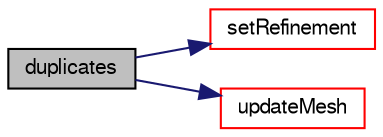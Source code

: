 digraph "duplicates"
{
  bgcolor="transparent";
  edge [fontname="FreeSans",fontsize="10",labelfontname="FreeSans",labelfontsize="10"];
  node [fontname="FreeSans",fontsize="10",shape=record];
  rankdir="LR";
  Node439 [label="duplicates",height=0.2,width=0.4,color="black", fillcolor="grey75", style="filled", fontcolor="black"];
  Node439 -> Node440 [color="midnightblue",fontsize="10",style="solid",fontname="FreeSans"];
  Node440 [label="setRefinement",height=0.2,width=0.4,color="red",URL="$a21638.html#a159a54964aa4001ff24e9fb05834750a",tooltip="Play commands into polyTopoChange to duplicate points. Gets. "];
  Node439 -> Node875 [color="midnightblue",fontsize="10",style="solid",fontname="FreeSans"];
  Node875 [label="updateMesh",height=0.2,width=0.4,color="red",URL="$a21638.html#ad57565956fd4064299f4bd3c4eebb1d4",tooltip="Force recalculation of locally stored data on topological change. "];
}
